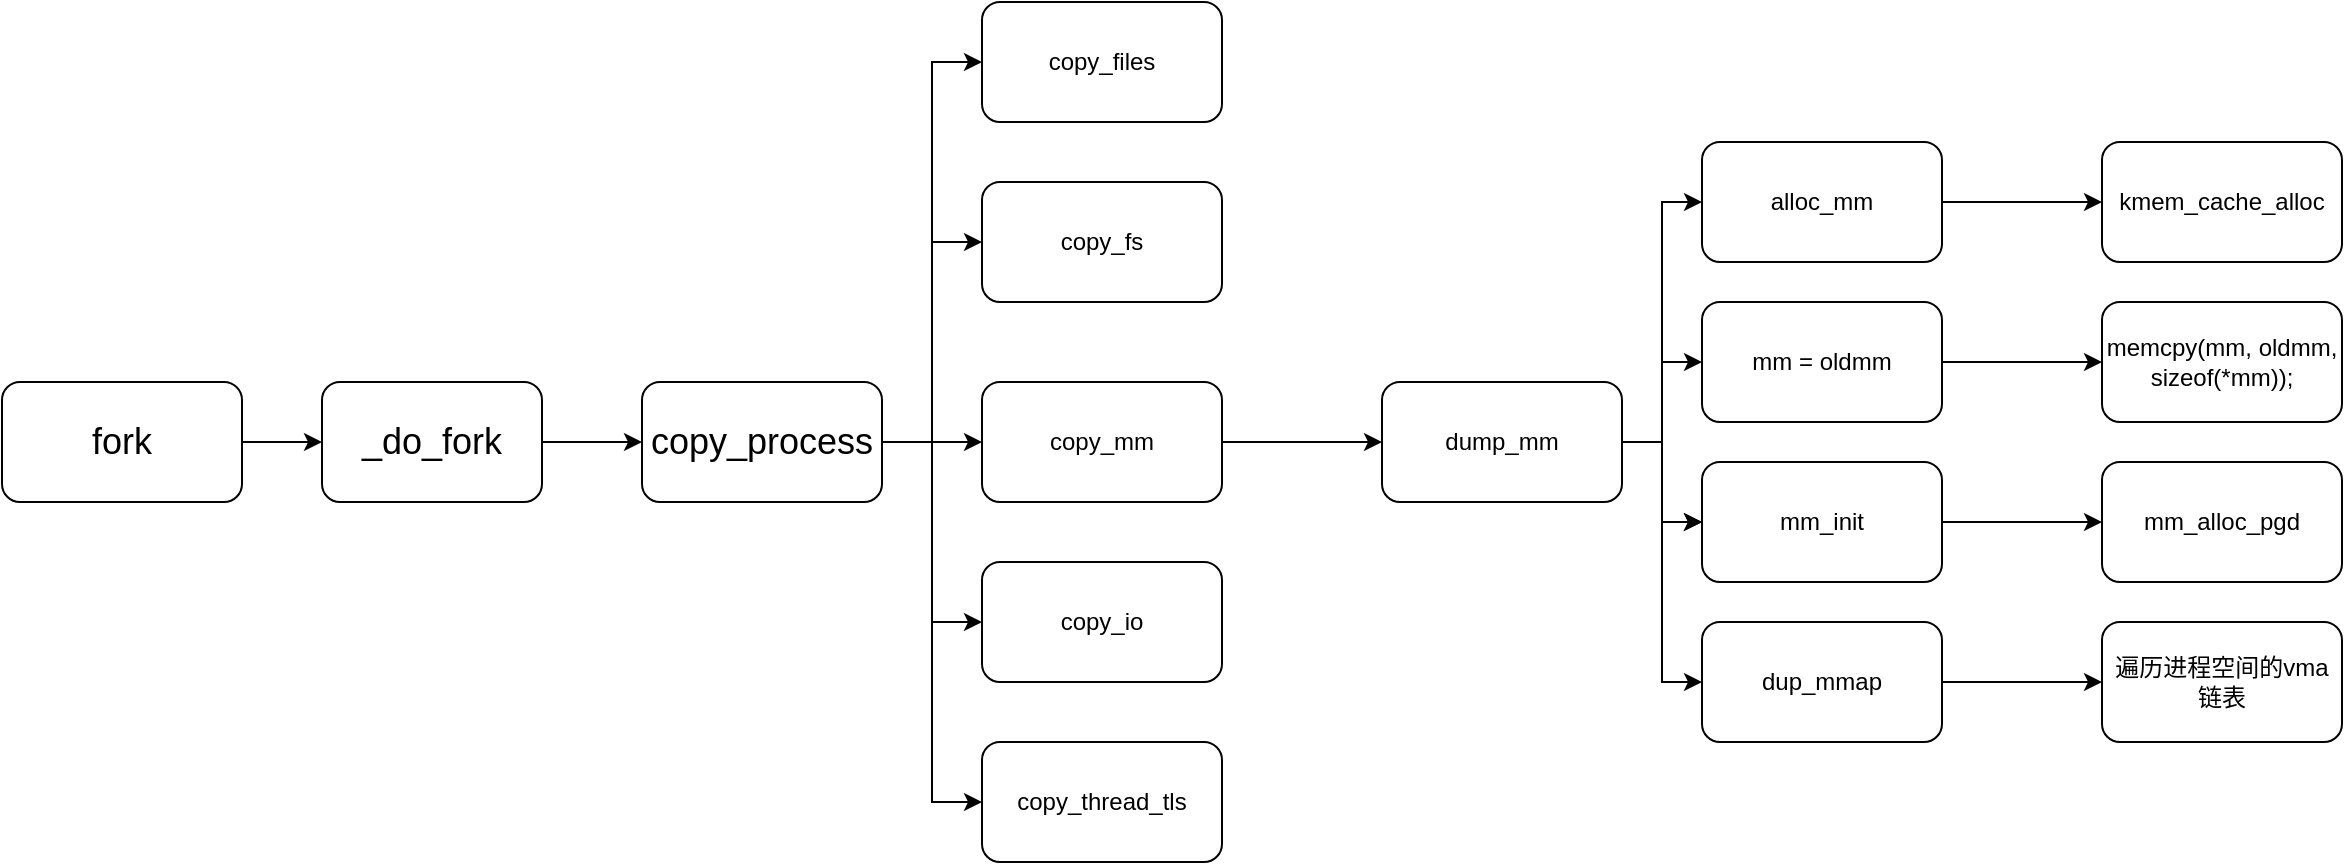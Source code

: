 <mxfile version="16.4.5" type="github">
  <diagram id="C5RBs43oDa-KdzZeNtuy" name="Page-1">
    <mxGraphModel dx="1070" dy="644" grid="1" gridSize="10" guides="1" tooltips="1" connect="1" arrows="1" fold="1" page="1" pageScale="1" pageWidth="827" pageHeight="1169" math="0" shadow="0">
      <root>
        <mxCell id="WIyWlLk6GJQsqaUBKTNV-0" />
        <mxCell id="WIyWlLk6GJQsqaUBKTNV-1" parent="WIyWlLk6GJQsqaUBKTNV-0" />
        <mxCell id="hAW6P7dYGZQa9BXQfblm-4" value="" style="edgeStyle=orthogonalEdgeStyle;rounded=0;orthogonalLoop=1;jettySize=auto;html=1;fontSize=18;" edge="1" parent="WIyWlLk6GJQsqaUBKTNV-1" source="hAW6P7dYGZQa9BXQfblm-0" target="hAW6P7dYGZQa9BXQfblm-3">
          <mxGeometry relative="1" as="geometry" />
        </mxCell>
        <mxCell id="hAW6P7dYGZQa9BXQfblm-0" value="&lt;font style=&quot;font-size: 18px&quot;&gt;fork&lt;/font&gt;" style="rounded=1;whiteSpace=wrap;html=1;" vertex="1" parent="WIyWlLk6GJQsqaUBKTNV-1">
          <mxGeometry x="30" y="230" width="120" height="60" as="geometry" />
        </mxCell>
        <mxCell id="hAW6P7dYGZQa9BXQfblm-8" value="" style="edgeStyle=orthogonalEdgeStyle;rounded=0;orthogonalLoop=1;jettySize=auto;html=1;fontSize=18;" edge="1" parent="WIyWlLk6GJQsqaUBKTNV-1" source="hAW6P7dYGZQa9BXQfblm-3" target="hAW6P7dYGZQa9BXQfblm-7">
          <mxGeometry relative="1" as="geometry" />
        </mxCell>
        <mxCell id="hAW6P7dYGZQa9BXQfblm-3" value="&lt;font style=&quot;font-size: 18px&quot;&gt;_do_fork&lt;/font&gt;" style="rounded=1;whiteSpace=wrap;html=1;" vertex="1" parent="WIyWlLk6GJQsqaUBKTNV-1">
          <mxGeometry x="190" y="230" width="110" height="60" as="geometry" />
        </mxCell>
        <mxCell id="hAW6P7dYGZQa9BXQfblm-10" value="" style="edgeStyle=orthogonalEdgeStyle;rounded=0;orthogonalLoop=1;jettySize=auto;html=1;fontSize=18;entryX=0;entryY=0.5;entryDx=0;entryDy=0;" edge="1" parent="WIyWlLk6GJQsqaUBKTNV-1" source="hAW6P7dYGZQa9BXQfblm-7" target="hAW6P7dYGZQa9BXQfblm-9">
          <mxGeometry relative="1" as="geometry" />
        </mxCell>
        <mxCell id="hAW6P7dYGZQa9BXQfblm-14" value="" style="edgeStyle=orthogonalEdgeStyle;rounded=0;orthogonalLoop=1;jettySize=auto;html=1;fontSize=18;entryX=0;entryY=0.5;entryDx=0;entryDy=0;" edge="1" parent="WIyWlLk6GJQsqaUBKTNV-1" source="hAW6P7dYGZQa9BXQfblm-7" target="hAW6P7dYGZQa9BXQfblm-13">
          <mxGeometry relative="1" as="geometry" />
        </mxCell>
        <mxCell id="hAW6P7dYGZQa9BXQfblm-16" value="" style="edgeStyle=orthogonalEdgeStyle;rounded=0;orthogonalLoop=1;jettySize=auto;html=1;fontSize=18;entryX=0;entryY=0.5;entryDx=0;entryDy=0;" edge="1" parent="WIyWlLk6GJQsqaUBKTNV-1" source="hAW6P7dYGZQa9BXQfblm-7" target="hAW6P7dYGZQa9BXQfblm-15">
          <mxGeometry relative="1" as="geometry" />
        </mxCell>
        <mxCell id="hAW6P7dYGZQa9BXQfblm-18" value="" style="edgeStyle=orthogonalEdgeStyle;rounded=0;orthogonalLoop=1;jettySize=auto;html=1;fontSize=18;entryX=0;entryY=0.5;entryDx=0;entryDy=0;" edge="1" parent="WIyWlLk6GJQsqaUBKTNV-1" source="hAW6P7dYGZQa9BXQfblm-7" target="hAW6P7dYGZQa9BXQfblm-17">
          <mxGeometry relative="1" as="geometry" />
        </mxCell>
        <mxCell id="hAW6P7dYGZQa9BXQfblm-20" value="" style="edgeStyle=orthogonalEdgeStyle;rounded=0;orthogonalLoop=1;jettySize=auto;html=1;fontSize=18;entryX=0;entryY=0.5;entryDx=0;entryDy=0;" edge="1" parent="WIyWlLk6GJQsqaUBKTNV-1" source="hAW6P7dYGZQa9BXQfblm-7" target="hAW6P7dYGZQa9BXQfblm-19">
          <mxGeometry relative="1" as="geometry" />
        </mxCell>
        <mxCell id="hAW6P7dYGZQa9BXQfblm-7" value="&lt;font style=&quot;font-size: 18px&quot;&gt;copy_process&lt;/font&gt;" style="whiteSpace=wrap;html=1;rounded=1;" vertex="1" parent="WIyWlLk6GJQsqaUBKTNV-1">
          <mxGeometry x="350" y="230" width="120" height="60" as="geometry" />
        </mxCell>
        <mxCell id="hAW6P7dYGZQa9BXQfblm-9" value="copy_files" style="whiteSpace=wrap;html=1;rounded=1;" vertex="1" parent="WIyWlLk6GJQsqaUBKTNV-1">
          <mxGeometry x="520" y="40" width="120" height="60" as="geometry" />
        </mxCell>
        <mxCell id="hAW6P7dYGZQa9BXQfblm-13" value="copy_fs" style="whiteSpace=wrap;html=1;rounded=1;" vertex="1" parent="WIyWlLk6GJQsqaUBKTNV-1">
          <mxGeometry x="520" y="130" width="120" height="60" as="geometry" />
        </mxCell>
        <mxCell id="hAW6P7dYGZQa9BXQfblm-22" value="" style="edgeStyle=orthogonalEdgeStyle;rounded=0;orthogonalLoop=1;jettySize=auto;html=1;fontSize=18;" edge="1" parent="WIyWlLk6GJQsqaUBKTNV-1" source="hAW6P7dYGZQa9BXQfblm-15" target="hAW6P7dYGZQa9BXQfblm-21">
          <mxGeometry relative="1" as="geometry" />
        </mxCell>
        <mxCell id="hAW6P7dYGZQa9BXQfblm-15" value="copy_mm" style="whiteSpace=wrap;html=1;rounded=1;" vertex="1" parent="WIyWlLk6GJQsqaUBKTNV-1">
          <mxGeometry x="520" y="230" width="120" height="60" as="geometry" />
        </mxCell>
        <mxCell id="hAW6P7dYGZQa9BXQfblm-17" value="copy_io" style="whiteSpace=wrap;html=1;rounded=1;" vertex="1" parent="WIyWlLk6GJQsqaUBKTNV-1">
          <mxGeometry x="520" y="320" width="120" height="60" as="geometry" />
        </mxCell>
        <mxCell id="hAW6P7dYGZQa9BXQfblm-19" value="copy_thread_tls" style="whiteSpace=wrap;html=1;rounded=1;" vertex="1" parent="WIyWlLk6GJQsqaUBKTNV-1">
          <mxGeometry x="520" y="410" width="120" height="60" as="geometry" />
        </mxCell>
        <mxCell id="hAW6P7dYGZQa9BXQfblm-24" value="" style="edgeStyle=orthogonalEdgeStyle;rounded=0;orthogonalLoop=1;jettySize=auto;html=1;fontSize=18;entryX=0;entryY=0.5;entryDx=0;entryDy=0;" edge="1" parent="WIyWlLk6GJQsqaUBKTNV-1" source="hAW6P7dYGZQa9BXQfblm-21" target="hAW6P7dYGZQa9BXQfblm-23">
          <mxGeometry relative="1" as="geometry" />
        </mxCell>
        <mxCell id="hAW6P7dYGZQa9BXQfblm-26" value="" style="edgeStyle=orthogonalEdgeStyle;rounded=0;orthogonalLoop=1;jettySize=auto;html=1;fontSize=18;" edge="1" parent="WIyWlLk6GJQsqaUBKTNV-1" source="hAW6P7dYGZQa9BXQfblm-21" target="hAW6P7dYGZQa9BXQfblm-25">
          <mxGeometry relative="1" as="geometry" />
        </mxCell>
        <mxCell id="hAW6P7dYGZQa9BXQfblm-28" value="" style="edgeStyle=orthogonalEdgeStyle;rounded=0;orthogonalLoop=1;jettySize=auto;html=1;fontSize=18;" edge="1" parent="WIyWlLk6GJQsqaUBKTNV-1" source="hAW6P7dYGZQa9BXQfblm-21" target="hAW6P7dYGZQa9BXQfblm-27">
          <mxGeometry relative="1" as="geometry" />
        </mxCell>
        <mxCell id="hAW6P7dYGZQa9BXQfblm-29" value="" style="edgeStyle=orthogonalEdgeStyle;rounded=0;orthogonalLoop=1;jettySize=auto;html=1;fontSize=18;" edge="1" parent="WIyWlLk6GJQsqaUBKTNV-1" source="hAW6P7dYGZQa9BXQfblm-21" target="hAW6P7dYGZQa9BXQfblm-27">
          <mxGeometry relative="1" as="geometry" />
        </mxCell>
        <mxCell id="hAW6P7dYGZQa9BXQfblm-31" value="" style="edgeStyle=orthogonalEdgeStyle;rounded=0;orthogonalLoop=1;jettySize=auto;html=1;fontSize=18;entryX=0;entryY=0.5;entryDx=0;entryDy=0;" edge="1" parent="WIyWlLk6GJQsqaUBKTNV-1" source="hAW6P7dYGZQa9BXQfblm-21" target="hAW6P7dYGZQa9BXQfblm-30">
          <mxGeometry relative="1" as="geometry" />
        </mxCell>
        <mxCell id="hAW6P7dYGZQa9BXQfblm-21" value="dump_mm" style="whiteSpace=wrap;html=1;rounded=1;" vertex="1" parent="WIyWlLk6GJQsqaUBKTNV-1">
          <mxGeometry x="720" y="230" width="120" height="60" as="geometry" />
        </mxCell>
        <mxCell id="hAW6P7dYGZQa9BXQfblm-33" value="" style="edgeStyle=orthogonalEdgeStyle;rounded=0;orthogonalLoop=1;jettySize=auto;html=1;fontSize=18;" edge="1" parent="WIyWlLk6GJQsqaUBKTNV-1" source="hAW6P7dYGZQa9BXQfblm-23" target="hAW6P7dYGZQa9BXQfblm-32">
          <mxGeometry relative="1" as="geometry" />
        </mxCell>
        <mxCell id="hAW6P7dYGZQa9BXQfblm-23" value="alloc_mm" style="whiteSpace=wrap;html=1;rounded=1;" vertex="1" parent="WIyWlLk6GJQsqaUBKTNV-1">
          <mxGeometry x="880" y="110" width="120" height="60" as="geometry" />
        </mxCell>
        <mxCell id="hAW6P7dYGZQa9BXQfblm-35" value="" style="edgeStyle=orthogonalEdgeStyle;rounded=0;orthogonalLoop=1;jettySize=auto;html=1;fontSize=18;" edge="1" parent="WIyWlLk6GJQsqaUBKTNV-1" source="hAW6P7dYGZQa9BXQfblm-25" target="hAW6P7dYGZQa9BXQfblm-34">
          <mxGeometry relative="1" as="geometry" />
        </mxCell>
        <mxCell id="hAW6P7dYGZQa9BXQfblm-25" value="mm =&amp;nbsp;oldmm" style="whiteSpace=wrap;html=1;rounded=1;" vertex="1" parent="WIyWlLk6GJQsqaUBKTNV-1">
          <mxGeometry x="880" y="190" width="120" height="60" as="geometry" />
        </mxCell>
        <mxCell id="hAW6P7dYGZQa9BXQfblm-37" value="" style="edgeStyle=orthogonalEdgeStyle;rounded=0;orthogonalLoop=1;jettySize=auto;html=1;fontSize=18;" edge="1" parent="WIyWlLk6GJQsqaUBKTNV-1" source="hAW6P7dYGZQa9BXQfblm-27" target="hAW6P7dYGZQa9BXQfblm-36">
          <mxGeometry relative="1" as="geometry" />
        </mxCell>
        <mxCell id="hAW6P7dYGZQa9BXQfblm-27" value="mm_init" style="whiteSpace=wrap;html=1;rounded=1;" vertex="1" parent="WIyWlLk6GJQsqaUBKTNV-1">
          <mxGeometry x="880" y="270" width="120" height="60" as="geometry" />
        </mxCell>
        <mxCell id="hAW6P7dYGZQa9BXQfblm-39" value="" style="edgeStyle=orthogonalEdgeStyle;rounded=0;orthogonalLoop=1;jettySize=auto;html=1;fontSize=18;" edge="1" parent="WIyWlLk6GJQsqaUBKTNV-1" source="hAW6P7dYGZQa9BXQfblm-30" target="hAW6P7dYGZQa9BXQfblm-38">
          <mxGeometry relative="1" as="geometry" />
        </mxCell>
        <mxCell id="hAW6P7dYGZQa9BXQfblm-30" value="dup_mmap" style="whiteSpace=wrap;html=1;rounded=1;" vertex="1" parent="WIyWlLk6GJQsqaUBKTNV-1">
          <mxGeometry x="880" y="350" width="120" height="60" as="geometry" />
        </mxCell>
        <mxCell id="hAW6P7dYGZQa9BXQfblm-32" value="kmem_cache_alloc" style="whiteSpace=wrap;html=1;rounded=1;" vertex="1" parent="WIyWlLk6GJQsqaUBKTNV-1">
          <mxGeometry x="1080" y="110" width="120" height="60" as="geometry" />
        </mxCell>
        <mxCell id="hAW6P7dYGZQa9BXQfblm-34" value="memcpy(mm, oldmm, sizeof(*mm));" style="whiteSpace=wrap;html=1;rounded=1;" vertex="1" parent="WIyWlLk6GJQsqaUBKTNV-1">
          <mxGeometry x="1080" y="190" width="120" height="60" as="geometry" />
        </mxCell>
        <mxCell id="hAW6P7dYGZQa9BXQfblm-36" value="mm_alloc_pgd" style="whiteSpace=wrap;html=1;rounded=1;" vertex="1" parent="WIyWlLk6GJQsqaUBKTNV-1">
          <mxGeometry x="1080" y="270" width="120" height="60" as="geometry" />
        </mxCell>
        <mxCell id="hAW6P7dYGZQa9BXQfblm-38" value="遍历进程空间的vma链表" style="whiteSpace=wrap;html=1;rounded=1;" vertex="1" parent="WIyWlLk6GJQsqaUBKTNV-1">
          <mxGeometry x="1080" y="350" width="120" height="60" as="geometry" />
        </mxCell>
      </root>
    </mxGraphModel>
  </diagram>
</mxfile>
